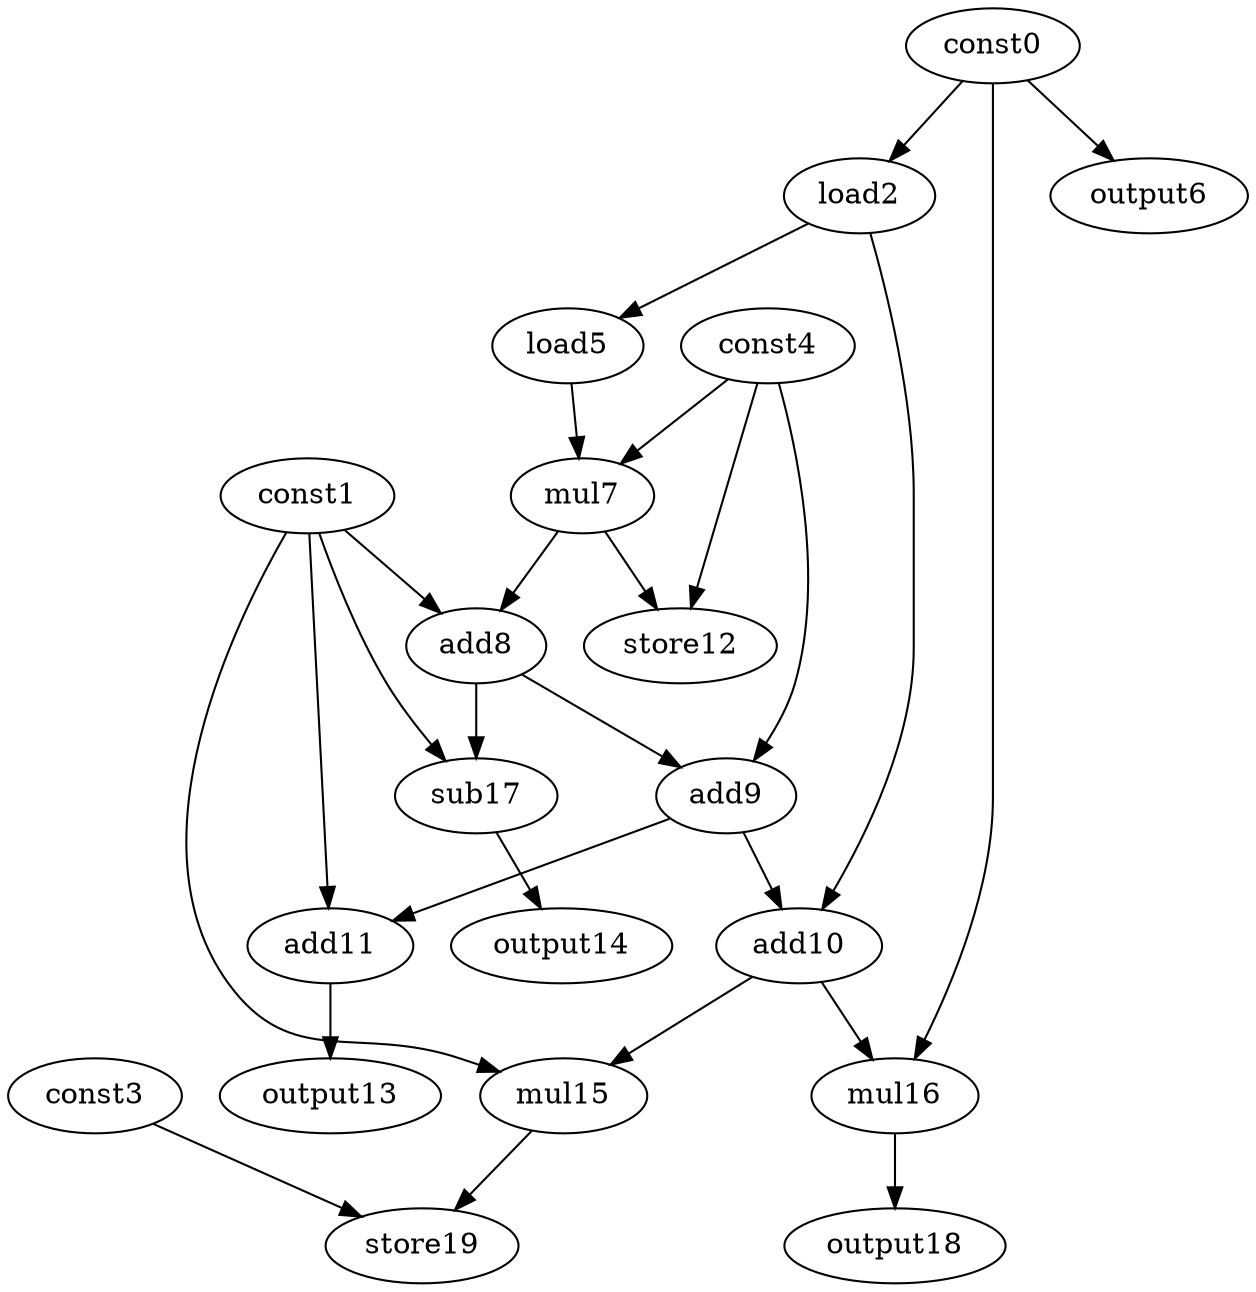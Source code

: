 digraph G { 
const0[opcode=const]; 
const1[opcode=const]; 
load2[opcode=load]; 
const3[opcode=const]; 
const4[opcode=const]; 
load5[opcode=load]; 
output6[opcode=output]; 
mul7[opcode=mul]; 
add8[opcode=add]; 
add9[opcode=add]; 
add10[opcode=add]; 
add11[opcode=add]; 
store12[opcode=store]; 
output13[opcode=output]; 
output14[opcode=output]; 
mul15[opcode=mul]; 
mul16[opcode=mul]; 
sub17[opcode=sub]; 
output18[opcode=output]; 
store19[opcode=store]; 
const0->load2[operand=0];
const0->output6[operand=0];
load2->load5[operand=0];
const4->mul7[operand=0];
load5->mul7[operand=1];
const1->add8[operand=0];
mul7->add8[operand=1];
const4->store12[operand=0];
mul7->store12[operand=1];
add8->add9[operand=0];
const4->add9[operand=1];
add8->sub17[operand=0];
const1->sub17[operand=1];
add9->add10[operand=0];
load2->add10[operand=1];
add9->add11[operand=0];
const1->add11[operand=1];
sub17->output14[operand=0];
add11->output13[operand=0];
const1->mul15[operand=0];
add10->mul15[operand=1];
const0->mul16[operand=0];
add10->mul16[operand=1];
mul16->output18[operand=0];
const3->store19[operand=0];
mul15->store19[operand=1];
}
